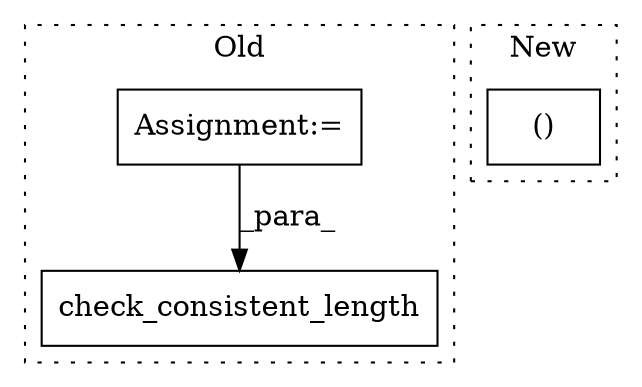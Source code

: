 digraph G {
subgraph cluster0 {
1 [label="check_consistent_length" a="32" s="884,911" l="24,1" shape="box"];
3 [label="Assignment:=" a="7" s="767" l="1" shape="box"];
label = "Old";
style="dotted";
}
subgraph cluster1 {
2 [label="()" a="106" s="691" l="15" shape="box"];
label = "New";
style="dotted";
}
3 -> 1 [label="_para_"];
}